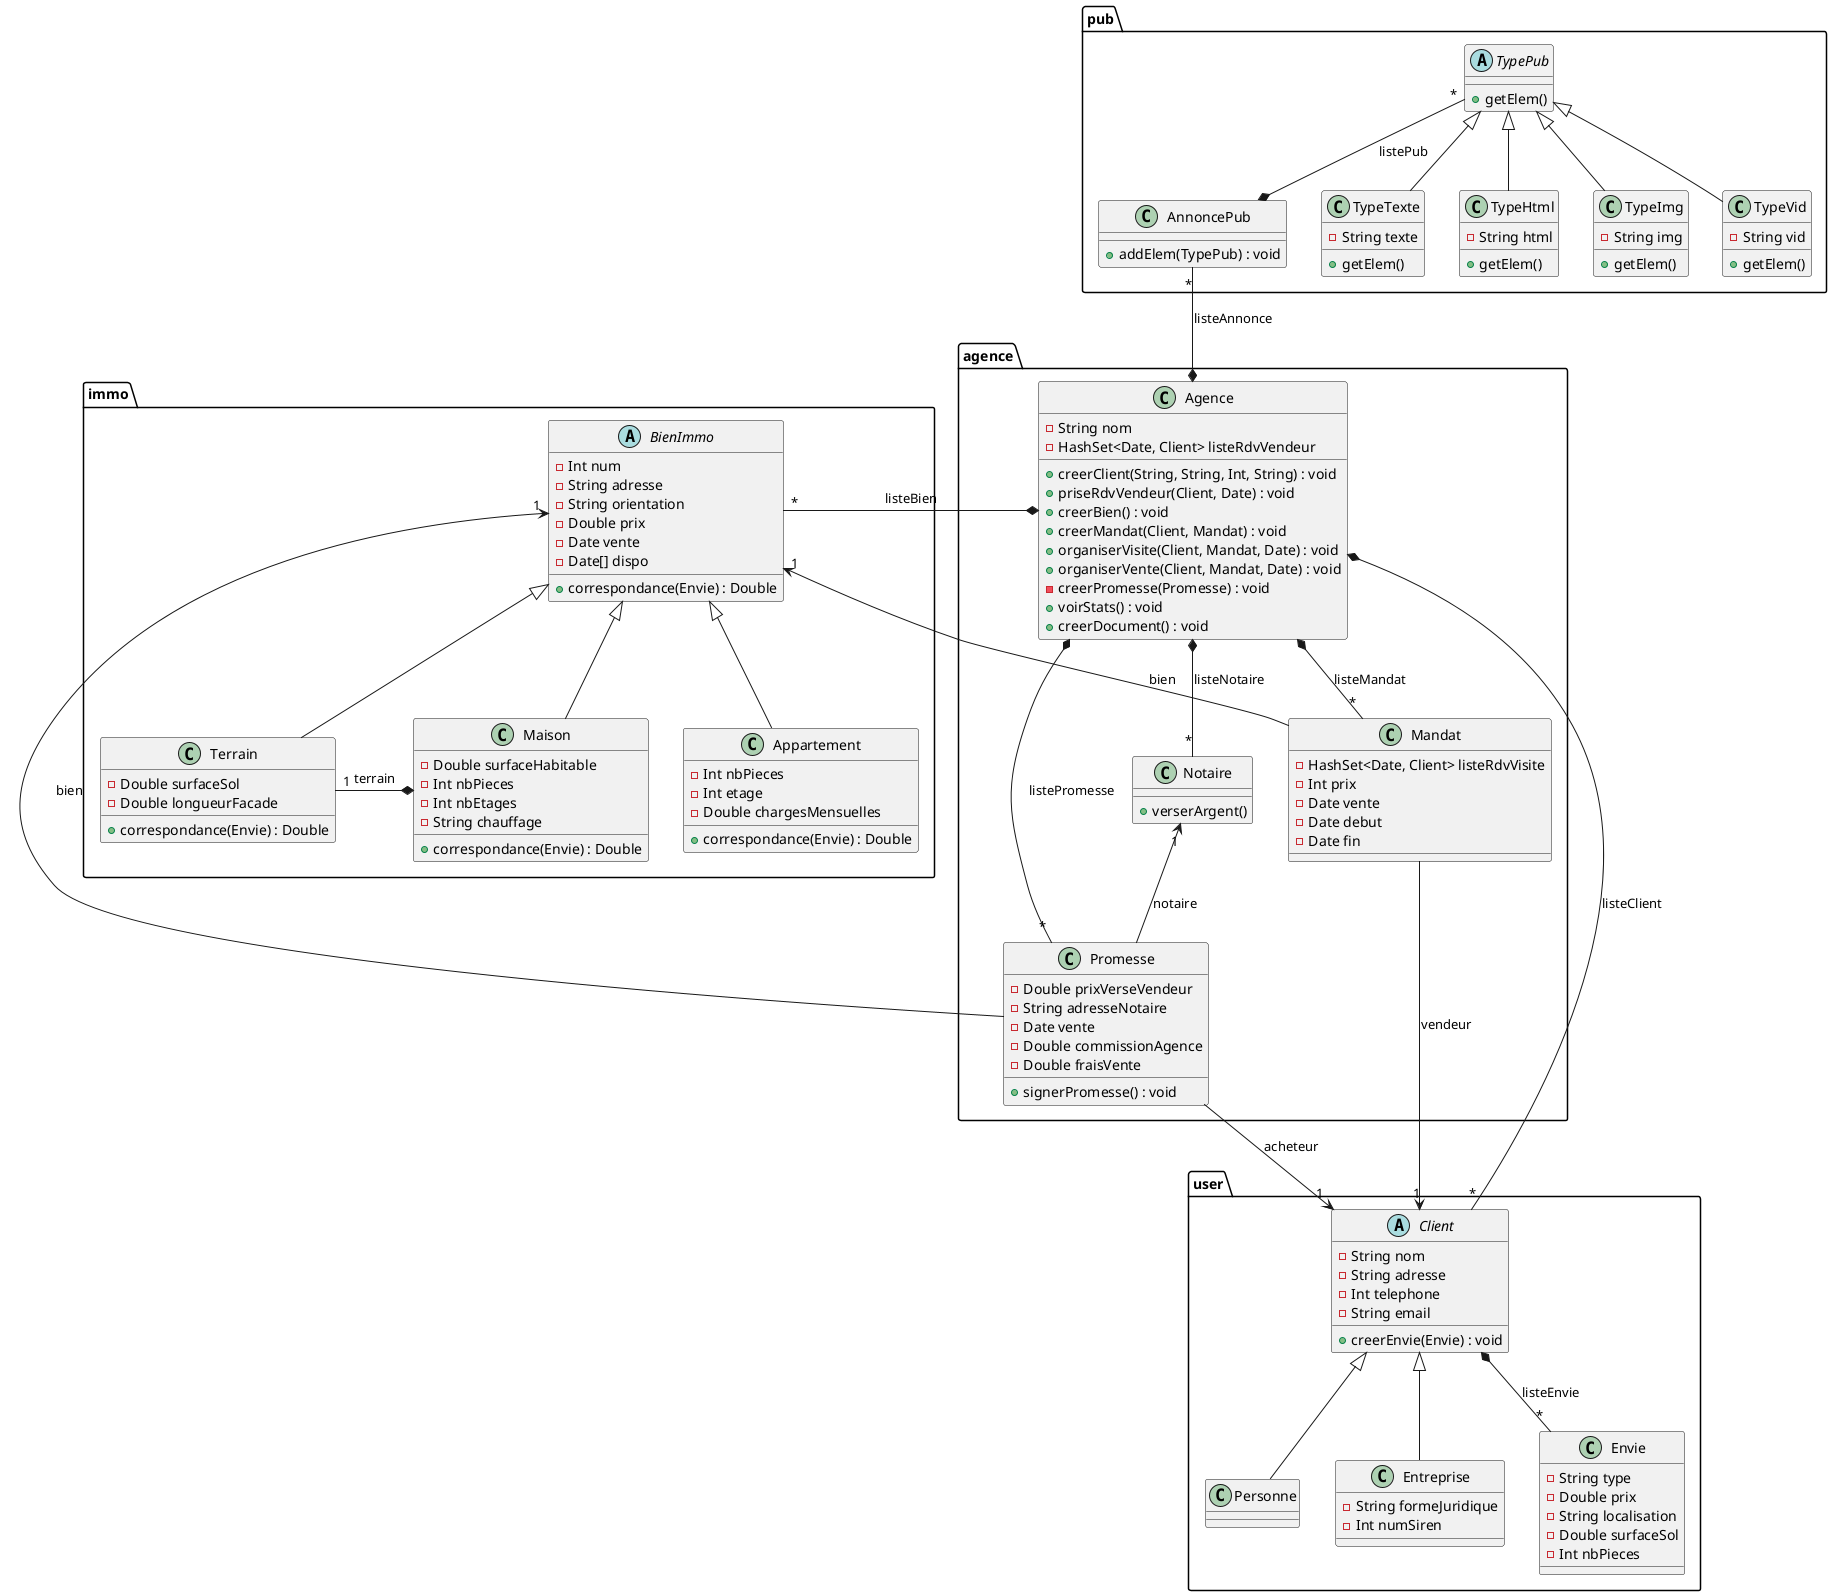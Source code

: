 
@startuml

package user {

  abstract class Client {
    -String nom
    -String adresse
    -Int telephone
    -String email
    +creerEnvie(Envie) : void
  }

  class Personne {
  }

  class Entreprise {
    -String formeJuridique
    -Int numSiren
  }

  Personne -up-|> Client
  Entreprise -up-|> Client

  class Envie {
    -String type
    -Double prix
    -String localisation
    -Double surfaceSol
    -Int nbPieces
  }

  Client *--"*" Envie : "listeEnvie"

}

package agence {

  class Agence {
    -String nom
    -HashSet<Date, Client> listeRdvVendeur
    +creerClient(String, String, Int, String) : void
    +priseRdvVendeur(Client, Date) : void
    +creerBien() : void
    +creerMandat(Client, Mandat) : void
    +organiserVisite(Client, Mandat, Date) : void
    +organiserVente(Client, Mandat, Date) : void
    -creerPromesse(Promesse) : void
    +voirStats() : void
    +creerDocument() : void
  }

  Client "*"-left-* Agence : "listeClient"

  class Mandat {
    -HashSet<Date, Client> listeRdvVisite
    -Int prix
    -Date vente
    -Date debut
    -Date fin
  }

  class Promesse {
    -Double prixVerseVendeur
    -String adresseNotaire
    -Date vente
    -Double commissionAgence
    -Double fraisVente
    +signerPromesse() : void
  }

  Agence *--"*" Mandat : "listeMandat"
  Agence *--"*" Promesse : "listePromesse"

  Mandat -->"1" Client : "vendeur"
  Promesse -->"1" Client : "acheteur"

  class Notaire {
    +verserArgent()
  }

  Agence *--"*" Notaire : "listeNotaire"

  Notaire "1"<-- Promesse : "notaire"

}

package pub {

  class AnnoncePub {
    +addElem(TypePub) : void
  }

  AnnoncePub "*"--* Agence : "listeAnnonce"
  TypePub "*"--* AnnoncePub : "listePub"

  abstract class TypePub {
    +getElem()
  }

  class TypeTexte {
    -String texte
    +getElem()
  }

  class TypeHtml {
    -String html
    +getElem()
  }

  class TypeImg {
    -String img
    +getElem()
  }

  class TypeVid {
    -String vid
    +getElem()
  }

  TypeTexte -up-|> TypePub
  TypeHtml -up-|> TypePub
  TypeImg -up-|> TypePub
  TypeVid -up-|> TypePub

}

package immo {

  abstract class BienImmo {
    -Int num
    -String adresse
    -String orientation
    -Double prix
    -Date vente
    -Date[] dispo
    +correspondance(Envie) : Double
  }

  BienImmo "*"-left-* Agence : "listeBien"
  Mandat -up->"1" BienImmo : "bien"
  Promesse -up->"1" BienImmo : "bien"

  class Terrain {
    -Double surfaceSol
    -Double longueurFacade
    +correspondance(Envie) : Double
  }

  class Maison {
    -Double surfaceHabitable
    -Int nbPieces
    -Int nbEtages
    -String chauffage
    +correspondance(Envie) : Double
  }

  class Appartement {
    -Int nbPieces
    -Int etage
    -Double chargesMensuelles
    +correspondance(Envie) : Double
  }

  Appartement -up-|> BienImmo
  Maison -up-|> BienImmo
  Terrain -up-|> BienImmo

  Maison *-left-"1" Terrain : "terrain"

}

@enduml
